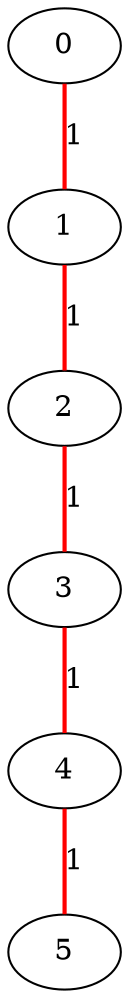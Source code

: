 # 6 5

graph G {
	0 -- 1 [label=1, color=red, style=bold];
	4 -- 5 [label=1, color=red, style=bold];
	3 -- 4 [label=1, color=red, style=bold];
	2 -- 3 [label=1, color=red, style=bold];
	1 -- 2 [label=1, color=red, style=bold];
}

# MST : 5
# Has a cycle: YES
# Connected components : 1

